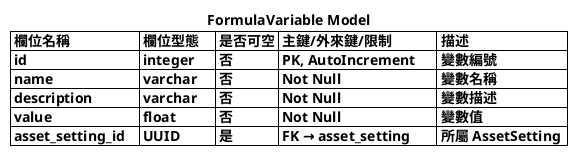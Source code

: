 @startuml
title
  FormulaVariable Model
  |= 欄位名稱           |= 欄位型態   |= 是否可空 | 主鍵/外來鍵/限制       |= 描述              |
  | id                  | integer     | 否       | PK, AutoIncrement      | 變數編號           |
  | name                | varchar     | 否       | Not Null              | 變數名稱           |
  | description         | varchar     | 否       | Not Null              | 變數描述           |
  | value               | float       | 否       | Not Null              | 變數值             |
  | asset_setting_id    | UUID        | 是       | FK → asset_setting    | 所屬 AssetSetting  |
end title
@enduml
